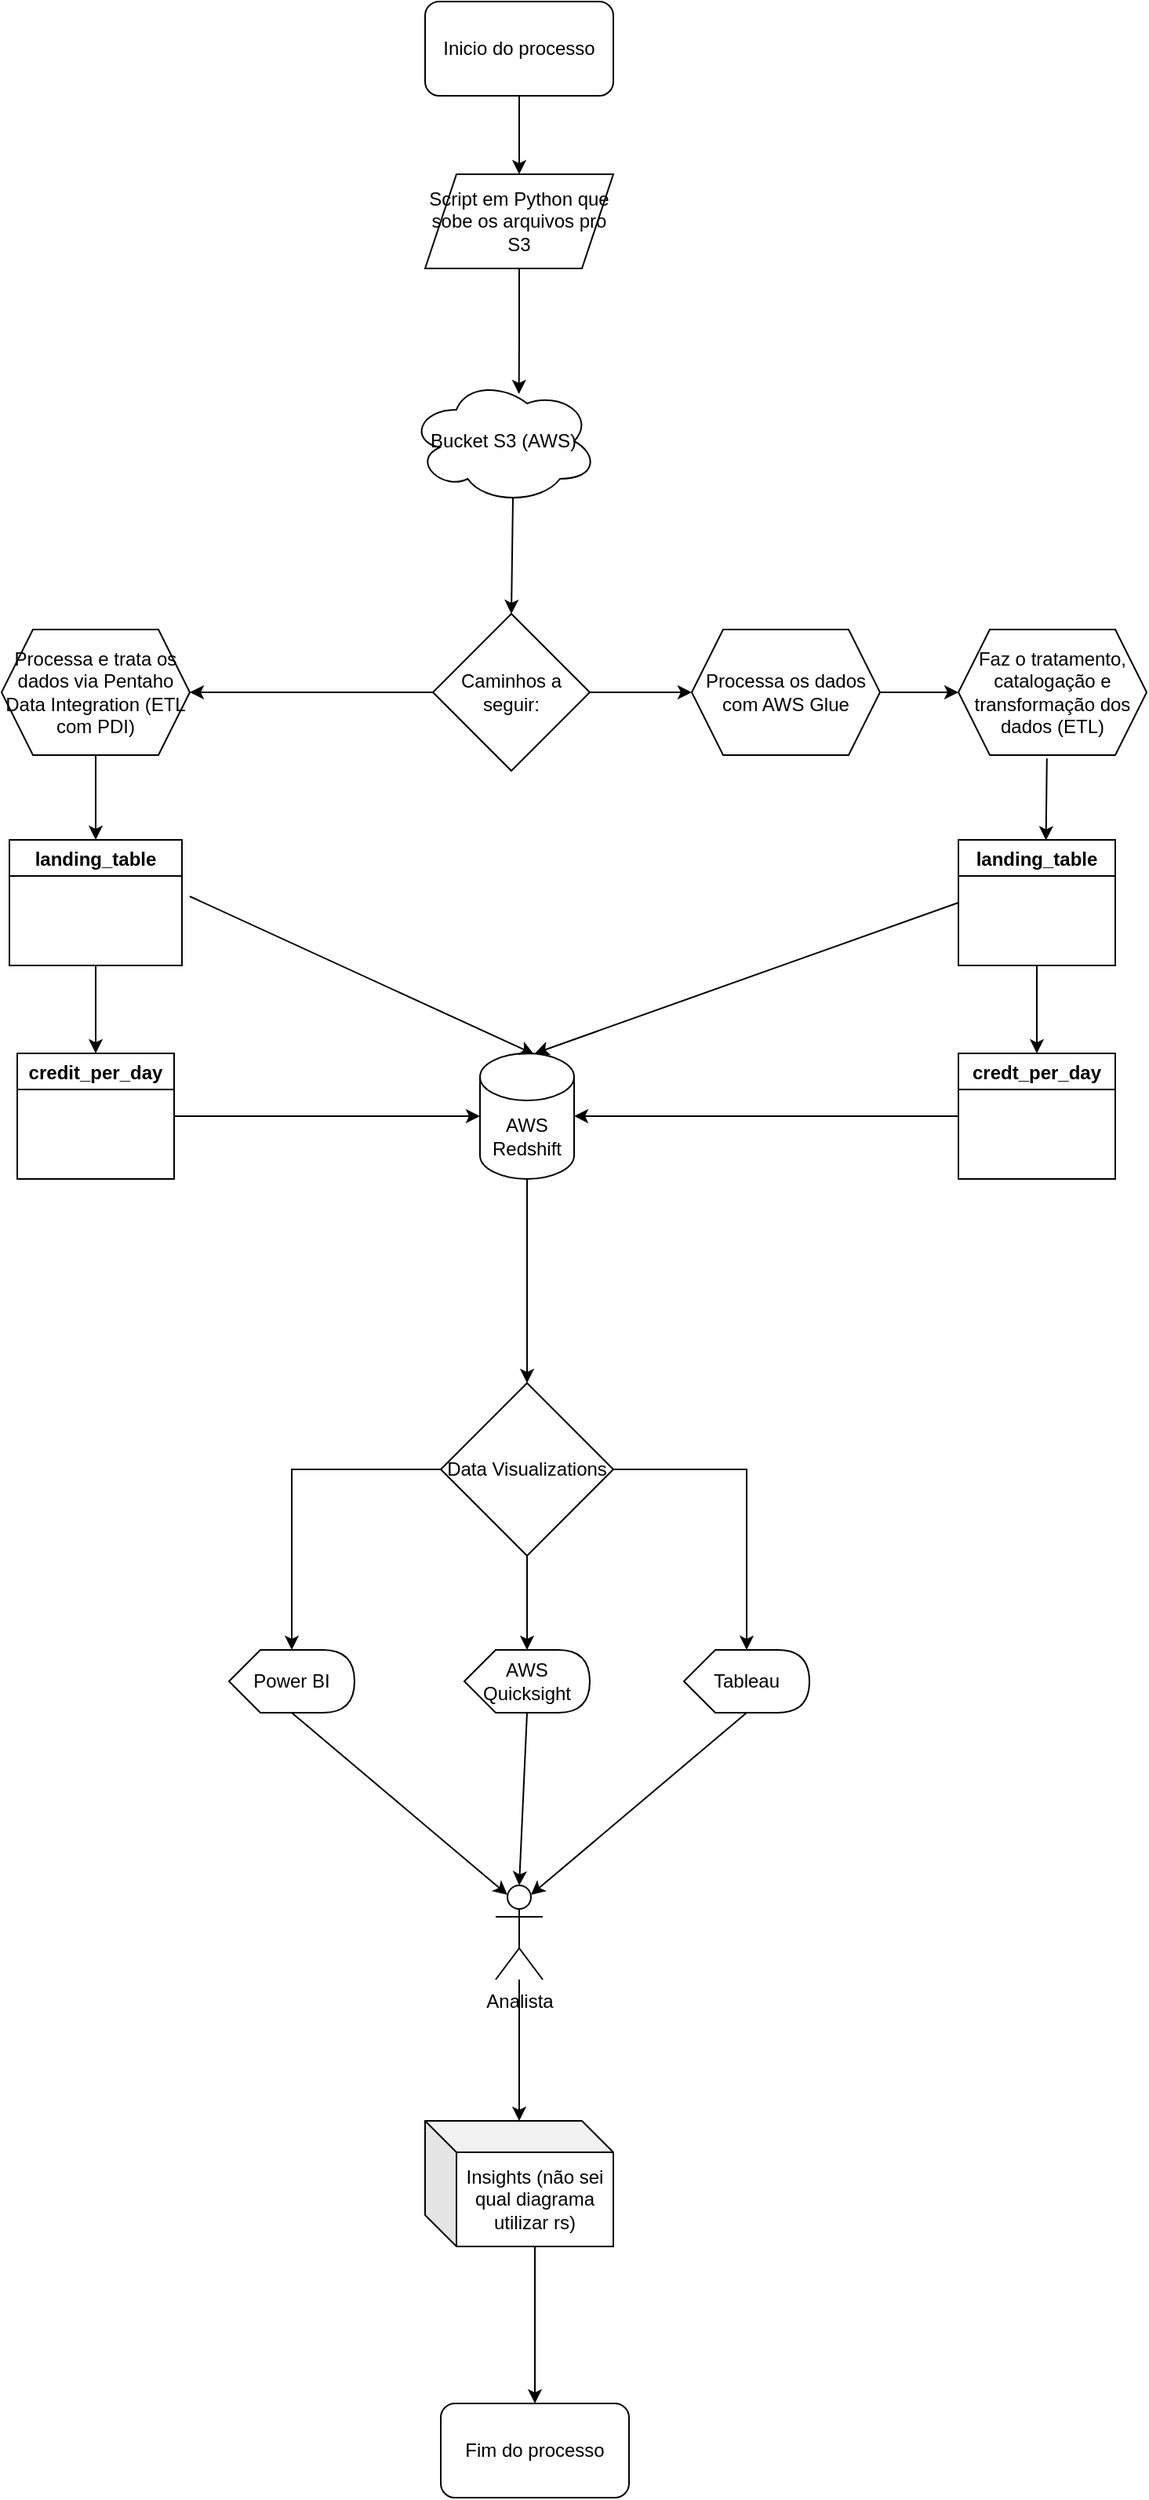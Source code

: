 <mxfile version="16.5.6" type="device"><diagram id="6BpkG10sutJutoHeRHgm" name="Page-1"><mxGraphModel dx="1330" dy="475" grid="1" gridSize="10" guides="1" tooltips="1" connect="1" arrows="1" fold="1" page="1" pageScale="1" pageWidth="827" pageHeight="1169" math="0" shadow="0"><root><mxCell id="0"/><mxCell id="1" parent="0"/><mxCell id="kb14ygGo3RHda92k-fVt-1" value="Inicio do processo" style="rounded=1;whiteSpace=wrap;html=1;" vertex="1" parent="1"><mxGeometry x="320" y="10" width="120" height="60" as="geometry"/></mxCell><mxCell id="kb14ygGo3RHda92k-fVt-2" value="Bucket S3 (AWS)" style="ellipse;shape=cloud;whiteSpace=wrap;html=1;" vertex="1" parent="1"><mxGeometry x="310" y="250" width="120" height="80" as="geometry"/></mxCell><mxCell id="kb14ygGo3RHda92k-fVt-3" value="Script em Python que sobe os arquivos pro S3" style="shape=parallelogram;perimeter=parallelogramPerimeter;whiteSpace=wrap;html=1;fixedSize=1;" vertex="1" parent="1"><mxGeometry x="320" y="120" width="120" height="60" as="geometry"/></mxCell><mxCell id="kb14ygGo3RHda92k-fVt-7" value="" style="endArrow=classic;html=1;rounded=0;" edge="1" parent="1" source="kb14ygGo3RHda92k-fVt-1" target="kb14ygGo3RHda92k-fVt-3"><mxGeometry width="50" height="50" relative="1" as="geometry"><mxPoint x="390" y="370" as="sourcePoint"/><mxPoint x="440" y="320" as="targetPoint"/></mxGeometry></mxCell><mxCell id="kb14ygGo3RHda92k-fVt-8" value="" style="endArrow=classic;html=1;rounded=0;entryX=0.582;entryY=0.125;entryDx=0;entryDy=0;entryPerimeter=0;" edge="1" parent="1" source="kb14ygGo3RHda92k-fVt-3" target="kb14ygGo3RHda92k-fVt-2"><mxGeometry width="50" height="50" relative="1" as="geometry"><mxPoint x="390" y="370" as="sourcePoint"/><mxPoint x="440" y="320" as="targetPoint"/><Array as="points"><mxPoint x="380" y="220"/></Array></mxGeometry></mxCell><mxCell id="kb14ygGo3RHda92k-fVt-10" value="AWS Redshift" style="shape=cylinder3;whiteSpace=wrap;html=1;boundedLbl=1;backgroundOutline=1;size=15;" vertex="1" parent="1"><mxGeometry x="355" y="680" width="60" height="80" as="geometry"/></mxCell><mxCell id="kb14ygGo3RHda92k-fVt-13" value="Caminhos a seguir:&lt;br&gt;" style="rhombus;whiteSpace=wrap;html=1;" vertex="1" parent="1"><mxGeometry x="325" y="400" width="100" height="100" as="geometry"/></mxCell><mxCell id="kb14ygGo3RHda92k-fVt-16" value="" style="endArrow=classic;html=1;rounded=0;exitX=0.5;exitY=1;exitDx=0;exitDy=0;entryX=0.5;entryY=0;entryDx=0;entryDy=0;" edge="1" parent="1" source="kb14ygGo3RHda92k-fVt-31" target="kb14ygGo3RHda92k-fVt-52"><mxGeometry width="50" height="50" relative="1" as="geometry"><mxPoint x="140" y="630" as="sourcePoint"/><mxPoint x="390" y="530" as="targetPoint"/></mxGeometry></mxCell><mxCell id="kb14ygGo3RHda92k-fVt-21" value="Analista" style="shape=umlActor;verticalLabelPosition=bottom;verticalAlign=top;html=1;outlineConnect=0;" vertex="1" parent="1"><mxGeometry x="365" y="1210" width="30" height="60" as="geometry"/></mxCell><mxCell id="kb14ygGo3RHda92k-fVt-26" value="Processa os dados com AWS Glue" style="shape=hexagon;perimeter=hexagonPerimeter2;whiteSpace=wrap;html=1;fixedSize=1;" vertex="1" parent="1"><mxGeometry x="490" y="410" width="120" height="80" as="geometry"/></mxCell><mxCell id="kb14ygGo3RHda92k-fVt-28" value="Faz o tratamento, catalogação e transformação dos dados (ETL)" style="shape=hexagon;perimeter=hexagonPerimeter2;whiteSpace=wrap;html=1;fixedSize=1;" vertex="1" parent="1"><mxGeometry x="660" y="410" width="120" height="80" as="geometry"/></mxCell><mxCell id="kb14ygGo3RHda92k-fVt-29" value="" style="endArrow=classic;html=1;rounded=0;exitX=1;exitY=0.5;exitDx=0;exitDy=0;entryX=0;entryY=0.5;entryDx=0;entryDy=0;" edge="1" parent="1" source="kb14ygGo3RHda92k-fVt-26" target="kb14ygGo3RHda92k-fVt-28"><mxGeometry width="50" height="50" relative="1" as="geometry"><mxPoint x="460" y="530" as="sourcePoint"/><mxPoint x="510" y="480" as="targetPoint"/></mxGeometry></mxCell><mxCell id="kb14ygGo3RHda92k-fVt-30" value="" style="endArrow=classic;html=1;rounded=0;exitX=1;exitY=0.5;exitDx=0;exitDy=0;" edge="1" parent="1" source="kb14ygGo3RHda92k-fVt-13" target="kb14ygGo3RHda92k-fVt-26"><mxGeometry width="50" height="50" relative="1" as="geometry"><mxPoint x="460" y="530" as="sourcePoint"/><mxPoint x="510" y="480" as="targetPoint"/><Array as="points"/></mxGeometry></mxCell><mxCell id="kb14ygGo3RHda92k-fVt-31" value="Processa e trata os dados via Pentaho Data Integration (ETL com PDI)" style="shape=hexagon;perimeter=hexagonPerimeter2;whiteSpace=wrap;html=1;fixedSize=1;" vertex="1" parent="1"><mxGeometry x="50" y="410" width="120" height="80" as="geometry"/></mxCell><mxCell id="kb14ygGo3RHda92k-fVt-32" value="" style="endArrow=classic;html=1;rounded=0;exitX=0;exitY=0.5;exitDx=0;exitDy=0;entryX=1;entryY=0.5;entryDx=0;entryDy=0;" edge="1" parent="1" source="kb14ygGo3RHda92k-fVt-13" target="kb14ygGo3RHda92k-fVt-31"><mxGeometry width="50" height="50" relative="1" as="geometry"><mxPoint x="460" y="570" as="sourcePoint"/><mxPoint x="510" y="520" as="targetPoint"/></mxGeometry></mxCell><mxCell id="kb14ygGo3RHda92k-fVt-33" value="" style="endArrow=classic;html=1;rounded=0;exitX=0.55;exitY=0.95;exitDx=0;exitDy=0;exitPerimeter=0;entryX=0.5;entryY=0;entryDx=0;entryDy=0;" edge="1" parent="1" source="kb14ygGo3RHda92k-fVt-2" target="kb14ygGo3RHda92k-fVt-13"><mxGeometry width="50" height="50" relative="1" as="geometry"><mxPoint x="460" y="440" as="sourcePoint"/><mxPoint x="510" y="390" as="targetPoint"/></mxGeometry></mxCell><mxCell id="kb14ygGo3RHda92k-fVt-35" value="Power BI" style="shape=display;whiteSpace=wrap;html=1;" vertex="1" parent="1"><mxGeometry x="195" y="1060" width="80" height="40" as="geometry"/></mxCell><mxCell id="kb14ygGo3RHda92k-fVt-36" value="Data Visualizations" style="rhombus;whiteSpace=wrap;html=1;" vertex="1" parent="1"><mxGeometry x="330" y="890" width="110" height="110" as="geometry"/></mxCell><mxCell id="kb14ygGo3RHda92k-fVt-37" value="" style="endArrow=classic;html=1;rounded=0;exitX=0;exitY=0.5;exitDx=0;exitDy=0;entryX=0;entryY=0;entryDx=40;entryDy=0;entryPerimeter=0;" edge="1" parent="1" source="kb14ygGo3RHda92k-fVt-36" target="kb14ygGo3RHda92k-fVt-35"><mxGeometry width="50" height="50" relative="1" as="geometry"><mxPoint x="235" y="980" as="sourcePoint"/><mxPoint x="265" y="1060" as="targetPoint"/><Array as="points"><mxPoint x="235" y="945"/></Array></mxGeometry></mxCell><mxCell id="kb14ygGo3RHda92k-fVt-38" value="" style="endArrow=classic;html=1;rounded=0;exitX=1;exitY=0.5;exitDx=0;exitDy=0;entryX=0;entryY=0;entryDx=40;entryDy=0;entryPerimeter=0;" edge="1" parent="1" source="kb14ygGo3RHda92k-fVt-36" target="kb14ygGo3RHda92k-fVt-39"><mxGeometry width="50" height="50" relative="1" as="geometry"><mxPoint x="605" y="1080" as="sourcePoint"/><mxPoint x="495" y="1060" as="targetPoint"/><Array as="points"><mxPoint x="525" y="945"/></Array></mxGeometry></mxCell><mxCell id="kb14ygGo3RHda92k-fVt-39" value="Tableau" style="shape=display;whiteSpace=wrap;html=1;" vertex="1" parent="1"><mxGeometry x="485" y="1060" width="80" height="40" as="geometry"/></mxCell><mxCell id="kb14ygGo3RHda92k-fVt-40" value="AWS Quicksight" style="shape=display;whiteSpace=wrap;html=1;" vertex="1" parent="1"><mxGeometry x="345" y="1060" width="80" height="40" as="geometry"/></mxCell><mxCell id="kb14ygGo3RHda92k-fVt-41" value="" style="endArrow=classic;html=1;rounded=0;exitX=0.5;exitY=1;exitDx=0;exitDy=0;entryX=0;entryY=0;entryDx=40;entryDy=0;entryPerimeter=0;" edge="1" parent="1" source="kb14ygGo3RHda92k-fVt-36" target="kb14ygGo3RHda92k-fVt-40"><mxGeometry width="50" height="50" relative="1" as="geometry"><mxPoint x="605" y="1070" as="sourcePoint"/><mxPoint x="655" y="1020" as="targetPoint"/></mxGeometry></mxCell><mxCell id="kb14ygGo3RHda92k-fVt-42" value="" style="endArrow=classic;html=1;rounded=0;exitX=0;exitY=0;exitDx=40;exitDy=40;exitPerimeter=0;entryX=0.5;entryY=0;entryDx=0;entryDy=0;entryPerimeter=0;" edge="1" parent="1" source="kb14ygGo3RHda92k-fVt-40" target="kb14ygGo3RHda92k-fVt-21"><mxGeometry width="50" height="50" relative="1" as="geometry"><mxPoint x="385" y="1170" as="sourcePoint"/><mxPoint x="305" y="1190" as="targetPoint"/></mxGeometry></mxCell><mxCell id="kb14ygGo3RHda92k-fVt-45" value="" style="endArrow=classic;html=1;rounded=0;exitX=0;exitY=0;exitDx=40;exitDy=40;exitPerimeter=0;entryX=0.75;entryY=0.1;entryDx=0;entryDy=0;entryPerimeter=0;" edge="1" parent="1" source="kb14ygGo3RHda92k-fVt-39" target="kb14ygGo3RHda92k-fVt-21"><mxGeometry width="50" height="50" relative="1" as="geometry"><mxPoint x="605" y="1140" as="sourcePoint"/><mxPoint x="655" y="1090" as="targetPoint"/></mxGeometry></mxCell><mxCell id="kb14ygGo3RHda92k-fVt-46" value="" style="endArrow=classic;html=1;rounded=0;exitX=0;exitY=0;exitDx=40;exitDy=40;exitPerimeter=0;entryX=0.25;entryY=0.1;entryDx=0;entryDy=0;entryPerimeter=0;" edge="1" parent="1" source="kb14ygGo3RHda92k-fVt-35" target="kb14ygGo3RHda92k-fVt-21"><mxGeometry width="50" height="50" relative="1" as="geometry"><mxPoint x="605" y="1140" as="sourcePoint"/><mxPoint x="655" y="1090" as="targetPoint"/></mxGeometry></mxCell><mxCell id="kb14ygGo3RHda92k-fVt-47" value="Insights (não sei qual diagrama utilizar rs)" style="shape=cube;whiteSpace=wrap;html=1;boundedLbl=1;backgroundOutline=1;darkOpacity=0.05;darkOpacity2=0.1;" vertex="1" parent="1"><mxGeometry x="320" y="1360" width="120" height="80" as="geometry"/></mxCell><mxCell id="kb14ygGo3RHda92k-fVt-48" value="Fim do processo&lt;br&gt;" style="rounded=1;whiteSpace=wrap;html=1;" vertex="1" parent="1"><mxGeometry x="330" y="1540" width="120" height="60" as="geometry"/></mxCell><mxCell id="kb14ygGo3RHda92k-fVt-49" value="" style="endArrow=classic;html=1;rounded=0;" edge="1" parent="1" source="kb14ygGo3RHda92k-fVt-21" target="kb14ygGo3RHda92k-fVt-47"><mxGeometry width="50" height="50" relative="1" as="geometry"><mxPoint x="600" y="1340" as="sourcePoint"/><mxPoint x="650" y="1290" as="targetPoint"/></mxGeometry></mxCell><mxCell id="kb14ygGo3RHda92k-fVt-50" value="" style="endArrow=classic;html=1;rounded=0;exitX=0;exitY=0;exitDx=70;exitDy=80;exitPerimeter=0;" edge="1" parent="1" source="kb14ygGo3RHda92k-fVt-47" target="kb14ygGo3RHda92k-fVt-48"><mxGeometry width="50" height="50" relative="1" as="geometry"><mxPoint x="600" y="1420" as="sourcePoint"/><mxPoint x="650" y="1370" as="targetPoint"/></mxGeometry></mxCell><mxCell id="kb14ygGo3RHda92k-fVt-51" value="" style="endArrow=classic;html=1;rounded=0;exitX=0.5;exitY=1;exitDx=0;exitDy=0;exitPerimeter=0;entryX=0.5;entryY=0;entryDx=0;entryDy=0;" edge="1" parent="1" source="kb14ygGo3RHda92k-fVt-10" target="kb14ygGo3RHda92k-fVt-36"><mxGeometry width="50" height="50" relative="1" as="geometry"><mxPoint x="600" y="790" as="sourcePoint"/><mxPoint x="650" y="740" as="targetPoint"/></mxGeometry></mxCell><mxCell id="kb14ygGo3RHda92k-fVt-52" value="landing_table" style="swimlane;" vertex="1" parent="1"><mxGeometry x="55" y="544" width="110" height="80" as="geometry"><mxRectangle x="60" y="585" width="110" height="23" as="alternateBounds"/></mxGeometry></mxCell><mxCell id="kb14ygGo3RHda92k-fVt-53" value="" style="endArrow=classic;html=1;rounded=0;exitX=0.5;exitY=1;exitDx=0;exitDy=0;entryX=0.5;entryY=0;entryDx=0;entryDy=0;" edge="1" parent="1" source="kb14ygGo3RHda92k-fVt-52" target="kb14ygGo3RHda92k-fVt-56"><mxGeometry width="50" height="50" relative="1" as="geometry"><mxPoint x="420" y="570" as="sourcePoint"/><mxPoint x="470" y="520" as="targetPoint"/></mxGeometry></mxCell><mxCell id="kb14ygGo3RHda92k-fVt-55" value="" style="endArrow=classic;html=1;rounded=0;exitX=0;exitY=0.5;exitDx=0;exitDy=0;entryX=1;entryY=0.5;entryDx=0;entryDy=0;entryPerimeter=0;" edge="1" parent="1" source="kb14ygGo3RHda92k-fVt-60" target="kb14ygGo3RHda92k-fVt-10"><mxGeometry width="50" height="50" relative="1" as="geometry"><mxPoint x="720" y="665" as="sourcePoint"/><mxPoint x="470" y="520" as="targetPoint"/></mxGeometry></mxCell><mxCell id="kb14ygGo3RHda92k-fVt-56" value="credit_per_day" style="swimlane;" vertex="1" parent="1"><mxGeometry x="60" y="680" width="100" height="80" as="geometry"><mxRectangle x="60" y="585" width="110" height="23" as="alternateBounds"/></mxGeometry></mxCell><mxCell id="kb14ygGo3RHda92k-fVt-57" value="" style="endArrow=classic;html=1;rounded=0;exitX=1;exitY=0.5;exitDx=0;exitDy=0;" edge="1" parent="1" source="kb14ygGo3RHda92k-fVt-56" target="kb14ygGo3RHda92k-fVt-10"><mxGeometry width="50" height="50" relative="1" as="geometry"><mxPoint x="420" y="700" as="sourcePoint"/><mxPoint x="470" y="650" as="targetPoint"/></mxGeometry></mxCell><mxCell id="kb14ygGo3RHda92k-fVt-59" value="" style="endArrow=classic;html=1;rounded=0;exitX=0.5;exitY=1;exitDx=0;exitDy=0;entryX=0.5;entryY=0;entryDx=0;entryDy=0;" edge="1" parent="1" source="kb14ygGo3RHda92k-fVt-58" target="kb14ygGo3RHda92k-fVt-60"><mxGeometry width="50" height="50" relative="1" as="geometry"><mxPoint x="430" y="580" as="sourcePoint"/><mxPoint x="480" y="530" as="targetPoint"/></mxGeometry></mxCell><mxCell id="kb14ygGo3RHda92k-fVt-60" value="credt_per_day" style="swimlane;" vertex="1" parent="1"><mxGeometry x="660" y="680" width="100" height="80" as="geometry"><mxRectangle x="60" y="585" width="110" height="23" as="alternateBounds"/></mxGeometry></mxCell><mxCell id="kb14ygGo3RHda92k-fVt-58" value="landing_table" style="swimlane;" vertex="1" parent="1"><mxGeometry x="660" y="544" width="100" height="80" as="geometry"><mxRectangle x="60" y="585" width="110" height="23" as="alternateBounds"/></mxGeometry></mxCell><mxCell id="kb14ygGo3RHda92k-fVt-62" value="" style="endArrow=classic;html=1;rounded=0;exitX=0.47;exitY=1.026;exitDx=0;exitDy=0;exitPerimeter=0;entryX=0.558;entryY=0.004;entryDx=0;entryDy=0;entryPerimeter=0;" edge="1" parent="1" source="kb14ygGo3RHda92k-fVt-28" target="kb14ygGo3RHda92k-fVt-58"><mxGeometry width="50" height="50" relative="1" as="geometry"><mxPoint x="420" y="700" as="sourcePoint"/><mxPoint x="470" y="650" as="targetPoint"/></mxGeometry></mxCell><mxCell id="kb14ygGo3RHda92k-fVt-63" value="" style="endArrow=classic;html=1;rounded=0;entryX=0.573;entryY=0.006;entryDx=0;entryDy=0;entryPerimeter=0;" edge="1" parent="1" target="kb14ygGo3RHda92k-fVt-10"><mxGeometry width="50" height="50" relative="1" as="geometry"><mxPoint x="170" y="580" as="sourcePoint"/><mxPoint x="470" y="650" as="targetPoint"/></mxGeometry></mxCell><mxCell id="kb14ygGo3RHda92k-fVt-64" value="" style="endArrow=classic;html=1;rounded=0;exitX=0;exitY=0.5;exitDx=0;exitDy=0;" edge="1" parent="1" source="kb14ygGo3RHda92k-fVt-58"><mxGeometry width="50" height="50" relative="1" as="geometry"><mxPoint x="420" y="700" as="sourcePoint"/><mxPoint x="390" y="680" as="targetPoint"/></mxGeometry></mxCell></root></mxGraphModel></diagram></mxfile>